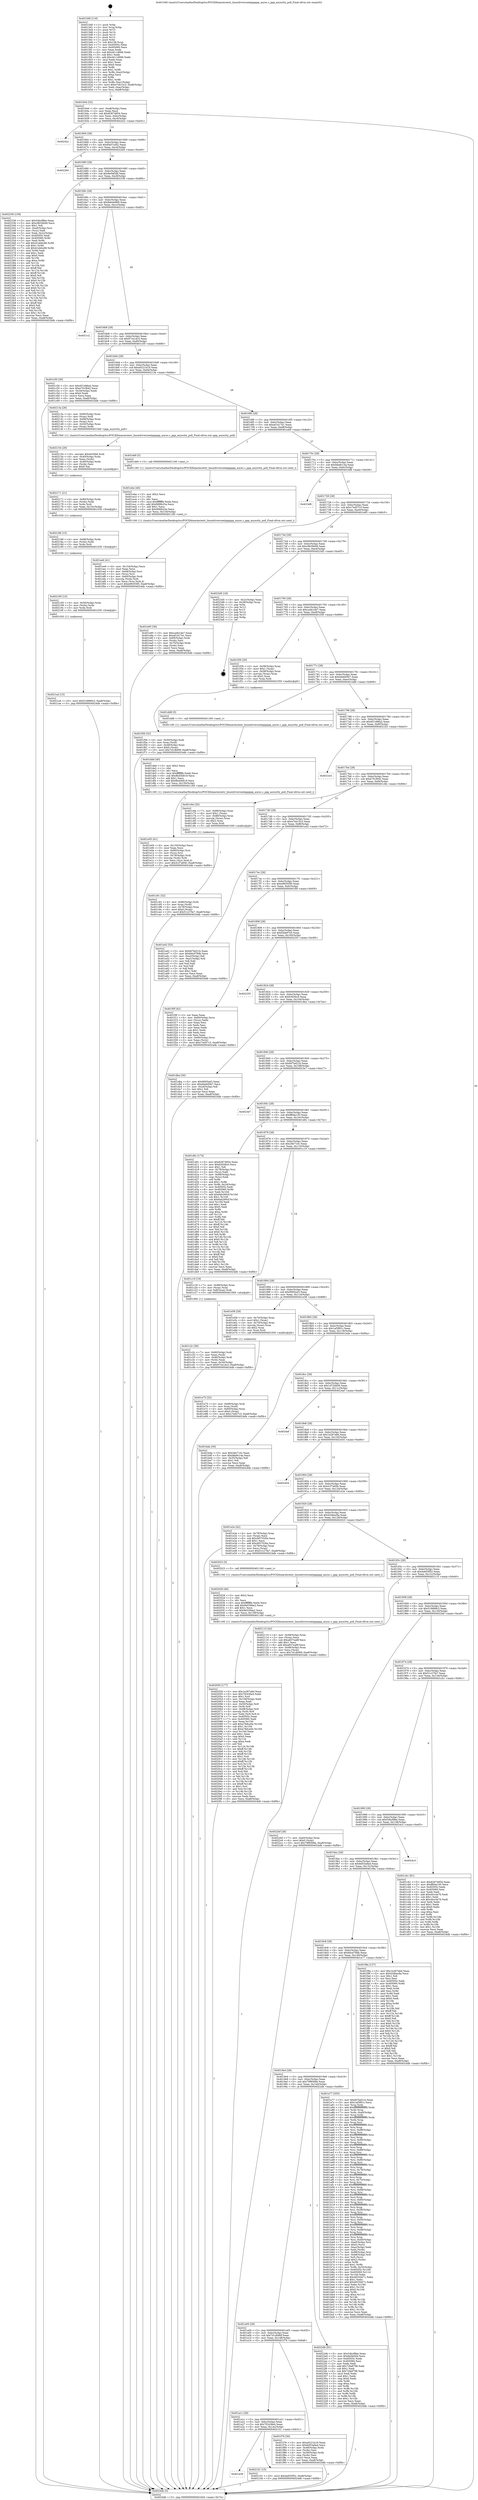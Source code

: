 digraph "0x4015d0" {
  label = "0x4015d0 (/mnt/c/Users/mathe/Desktop/tcc/POCII/binaries/extr_linuxdriversnetpppppp_async.c_ppp_asynctty_poll_Final-ollvm.out::main(0))"
  labelloc = "t"
  node[shape=record]

  Entry [label="",width=0.3,height=0.3,shape=circle,fillcolor=black,style=filled]
  "0x401644" [label="{
     0x401644 [32]\l
     | [instrs]\l
     &nbsp;&nbsp;0x401644 \<+6\>: mov -0xa8(%rbp),%eax\l
     &nbsp;&nbsp;0x40164a \<+2\>: mov %eax,%ecx\l
     &nbsp;&nbsp;0x40164c \<+6\>: sub $0x82874854,%ecx\l
     &nbsp;&nbsp;0x401652 \<+6\>: mov %eax,-0xbc(%rbp)\l
     &nbsp;&nbsp;0x401658 \<+6\>: mov %ecx,-0xc0(%rbp)\l
     &nbsp;&nbsp;0x40165e \<+6\>: je 000000000040242c \<main+0xe5c\>\l
  }"]
  "0x40242c" [label="{
     0x40242c\l
  }", style=dashed]
  "0x401664" [label="{
     0x401664 [28]\l
     | [instrs]\l
     &nbsp;&nbsp;0x401664 \<+5\>: jmp 0000000000401669 \<main+0x99\>\l
     &nbsp;&nbsp;0x401669 \<+6\>: mov -0xbc(%rbp),%eax\l
     &nbsp;&nbsp;0x40166f \<+5\>: sub $0x84d7cd42,%eax\l
     &nbsp;&nbsp;0x401674 \<+6\>: mov %eax,-0xc4(%rbp)\l
     &nbsp;&nbsp;0x40167a \<+6\>: je 00000000004022b0 \<main+0xce0\>\l
  }"]
  Exit [label="",width=0.3,height=0.3,shape=circle,fillcolor=black,style=filled,peripheries=2]
  "0x4022b0" [label="{
     0x4022b0\l
  }", style=dashed]
  "0x401680" [label="{
     0x401680 [28]\l
     | [instrs]\l
     &nbsp;&nbsp;0x401680 \<+5\>: jmp 0000000000401685 \<main+0xb5\>\l
     &nbsp;&nbsp;0x401685 \<+6\>: mov -0xbc(%rbp),%eax\l
     &nbsp;&nbsp;0x40168b \<+5\>: sub $0x8e0bf2fd,%eax\l
     &nbsp;&nbsp;0x401690 \<+6\>: mov %eax,-0xc8(%rbp)\l
     &nbsp;&nbsp;0x401696 \<+6\>: je 0000000000402336 \<main+0xd66\>\l
  }"]
  "0x4021a4" [label="{
     0x4021a4 [15]\l
     | [instrs]\l
     &nbsp;&nbsp;0x4021a4 \<+10\>: movl $0x518899c3,-0xa8(%rbp)\l
     &nbsp;&nbsp;0x4021ae \<+5\>: jmp 00000000004024db \<main+0xf0b\>\l
  }"]
  "0x402336" [label="{
     0x402336 [159]\l
     | [instrs]\l
     &nbsp;&nbsp;0x402336 \<+5\>: mov $0x54bcf8be,%eax\l
     &nbsp;&nbsp;0x40233b \<+5\>: mov $0xc9b39d49,%ecx\l
     &nbsp;&nbsp;0x402340 \<+2\>: mov $0x1,%dl\l
     &nbsp;&nbsp;0x402342 \<+7\>: mov -0xa0(%rbp),%rsi\l
     &nbsp;&nbsp;0x402349 \<+2\>: mov (%rsi),%edi\l
     &nbsp;&nbsp;0x40234b \<+3\>: mov %edi,-0x2c(%rbp)\l
     &nbsp;&nbsp;0x40234e \<+7\>: mov 0x40505c,%edi\l
     &nbsp;&nbsp;0x402355 \<+8\>: mov 0x405060,%r8d\l
     &nbsp;&nbsp;0x40235d \<+3\>: mov %edi,%r9d\l
     &nbsp;&nbsp;0x402360 \<+7\>: add $0x41ebbc68,%r9d\l
     &nbsp;&nbsp;0x402367 \<+4\>: sub $0x1,%r9d\l
     &nbsp;&nbsp;0x40236b \<+7\>: sub $0x41ebbc68,%r9d\l
     &nbsp;&nbsp;0x402372 \<+4\>: imul %r9d,%edi\l
     &nbsp;&nbsp;0x402376 \<+3\>: and $0x1,%edi\l
     &nbsp;&nbsp;0x402379 \<+3\>: cmp $0x0,%edi\l
     &nbsp;&nbsp;0x40237c \<+4\>: sete %r10b\l
     &nbsp;&nbsp;0x402380 \<+4\>: cmp $0xa,%r8d\l
     &nbsp;&nbsp;0x402384 \<+4\>: setl %r11b\l
     &nbsp;&nbsp;0x402388 \<+3\>: mov %r10b,%bl\l
     &nbsp;&nbsp;0x40238b \<+3\>: xor $0xff,%bl\l
     &nbsp;&nbsp;0x40238e \<+3\>: mov %r11b,%r14b\l
     &nbsp;&nbsp;0x402391 \<+4\>: xor $0xff,%r14b\l
     &nbsp;&nbsp;0x402395 \<+3\>: xor $0x0,%dl\l
     &nbsp;&nbsp;0x402398 \<+3\>: mov %bl,%r15b\l
     &nbsp;&nbsp;0x40239b \<+4\>: and $0x0,%r15b\l
     &nbsp;&nbsp;0x40239f \<+3\>: and %dl,%r10b\l
     &nbsp;&nbsp;0x4023a2 \<+3\>: mov %r14b,%r12b\l
     &nbsp;&nbsp;0x4023a5 \<+4\>: and $0x0,%r12b\l
     &nbsp;&nbsp;0x4023a9 \<+3\>: and %dl,%r11b\l
     &nbsp;&nbsp;0x4023ac \<+3\>: or %r10b,%r15b\l
     &nbsp;&nbsp;0x4023af \<+3\>: or %r11b,%r12b\l
     &nbsp;&nbsp;0x4023b2 \<+3\>: xor %r12b,%r15b\l
     &nbsp;&nbsp;0x4023b5 \<+3\>: or %r14b,%bl\l
     &nbsp;&nbsp;0x4023b8 \<+3\>: xor $0xff,%bl\l
     &nbsp;&nbsp;0x4023bb \<+3\>: or $0x0,%dl\l
     &nbsp;&nbsp;0x4023be \<+2\>: and %dl,%bl\l
     &nbsp;&nbsp;0x4023c0 \<+3\>: or %bl,%r15b\l
     &nbsp;&nbsp;0x4023c3 \<+4\>: test $0x1,%r15b\l
     &nbsp;&nbsp;0x4023c7 \<+3\>: cmovne %ecx,%eax\l
     &nbsp;&nbsp;0x4023ca \<+6\>: mov %eax,-0xa8(%rbp)\l
     &nbsp;&nbsp;0x4023d0 \<+5\>: jmp 00000000004024db \<main+0xf0b\>\l
  }"]
  "0x40169c" [label="{
     0x40169c [28]\l
     | [instrs]\l
     &nbsp;&nbsp;0x40169c \<+5\>: jmp 00000000004016a1 \<main+0xd1\>\l
     &nbsp;&nbsp;0x4016a1 \<+6\>: mov -0xbc(%rbp),%eax\l
     &nbsp;&nbsp;0x4016a7 \<+5\>: sub $0x8eb4e869,%eax\l
     &nbsp;&nbsp;0x4016ac \<+6\>: mov %eax,-0xcc(%rbp)\l
     &nbsp;&nbsp;0x4016b2 \<+6\>: je 00000000004021c2 \<main+0xbf2\>\l
  }"]
  "0x402195" [label="{
     0x402195 [15]\l
     | [instrs]\l
     &nbsp;&nbsp;0x402195 \<+4\>: mov -0x50(%rbp),%rdx\l
     &nbsp;&nbsp;0x402199 \<+3\>: mov (%rdx),%rdx\l
     &nbsp;&nbsp;0x40219c \<+3\>: mov %rdx,%rdi\l
     &nbsp;&nbsp;0x40219f \<+5\>: call 0000000000401030 \<free@plt\>\l
     | [calls]\l
     &nbsp;&nbsp;0x401030 \{1\} (unknown)\l
  }"]
  "0x4021c2" [label="{
     0x4021c2\l
  }", style=dashed]
  "0x4016b8" [label="{
     0x4016b8 [28]\l
     | [instrs]\l
     &nbsp;&nbsp;0x4016b8 \<+5\>: jmp 00000000004016bd \<main+0xed\>\l
     &nbsp;&nbsp;0x4016bd \<+6\>: mov -0xbc(%rbp),%eax\l
     &nbsp;&nbsp;0x4016c3 \<+5\>: sub $0x97ce1dc3,%eax\l
     &nbsp;&nbsp;0x4016c8 \<+6\>: mov %eax,-0xd0(%rbp)\l
     &nbsp;&nbsp;0x4016ce \<+6\>: je 0000000000401c50 \<main+0x680\>\l
  }"]
  "0x402186" [label="{
     0x402186 [15]\l
     | [instrs]\l
     &nbsp;&nbsp;0x402186 \<+4\>: mov -0x68(%rbp),%rdx\l
     &nbsp;&nbsp;0x40218a \<+3\>: mov (%rdx),%rdx\l
     &nbsp;&nbsp;0x40218d \<+3\>: mov %rdx,%rdi\l
     &nbsp;&nbsp;0x402190 \<+5\>: call 0000000000401030 \<free@plt\>\l
     | [calls]\l
     &nbsp;&nbsp;0x401030 \{1\} (unknown)\l
  }"]
  "0x401c50" [label="{
     0x401c50 [30]\l
     | [instrs]\l
     &nbsp;&nbsp;0x401c50 \<+5\>: mov $0xd51486a2,%eax\l
     &nbsp;&nbsp;0x401c55 \<+5\>: mov $0xe701f642,%ecx\l
     &nbsp;&nbsp;0x401c5a \<+3\>: mov -0x34(%rbp),%edx\l
     &nbsp;&nbsp;0x401c5d \<+3\>: cmp $0x0,%edx\l
     &nbsp;&nbsp;0x401c60 \<+3\>: cmove %ecx,%eax\l
     &nbsp;&nbsp;0x401c63 \<+6\>: mov %eax,-0xa8(%rbp)\l
     &nbsp;&nbsp;0x401c69 \<+5\>: jmp 00000000004024db \<main+0xf0b\>\l
  }"]
  "0x4016d4" [label="{
     0x4016d4 [28]\l
     | [instrs]\l
     &nbsp;&nbsp;0x4016d4 \<+5\>: jmp 00000000004016d9 \<main+0x109\>\l
     &nbsp;&nbsp;0x4016d9 \<+6\>: mov -0xbc(%rbp),%eax\l
     &nbsp;&nbsp;0x4016df \<+5\>: sub $0xa0221b19,%eax\l
     &nbsp;&nbsp;0x4016e4 \<+6\>: mov %eax,-0xd4(%rbp)\l
     &nbsp;&nbsp;0x4016ea \<+6\>: je 000000000040213a \<main+0xb6a\>\l
  }"]
  "0x402171" [label="{
     0x402171 [21]\l
     | [instrs]\l
     &nbsp;&nbsp;0x402171 \<+4\>: mov -0x80(%rbp),%rdx\l
     &nbsp;&nbsp;0x402175 \<+3\>: mov (%rdx),%rdx\l
     &nbsp;&nbsp;0x402178 \<+3\>: mov %rdx,%rdi\l
     &nbsp;&nbsp;0x40217b \<+6\>: mov %eax,-0x15c(%rbp)\l
     &nbsp;&nbsp;0x402181 \<+5\>: call 0000000000401030 \<free@plt\>\l
     | [calls]\l
     &nbsp;&nbsp;0x401030 \{1\} (unknown)\l
  }"]
  "0x40213a" [label="{
     0x40213a [26]\l
     | [instrs]\l
     &nbsp;&nbsp;0x40213a \<+4\>: mov -0x80(%rbp),%rax\l
     &nbsp;&nbsp;0x40213e \<+3\>: mov (%rax),%rdi\l
     &nbsp;&nbsp;0x402141 \<+4\>: mov -0x68(%rbp),%rax\l
     &nbsp;&nbsp;0x402145 \<+3\>: mov (%rax),%rsi\l
     &nbsp;&nbsp;0x402148 \<+4\>: mov -0x50(%rbp),%rax\l
     &nbsp;&nbsp;0x40214c \<+3\>: mov (%rax),%rdx\l
     &nbsp;&nbsp;0x40214f \<+5\>: call 00000000004015b0 \<ppp_asynctty_poll\>\l
     | [calls]\l
     &nbsp;&nbsp;0x4015b0 \{1\} (/mnt/c/Users/mathe/Desktop/tcc/POCII/binaries/extr_linuxdriversnetpppppp_async.c_ppp_asynctty_poll_Final-ollvm.out::ppp_asynctty_poll)\l
  }"]
  "0x4016f0" [label="{
     0x4016f0 [28]\l
     | [instrs]\l
     &nbsp;&nbsp;0x4016f0 \<+5\>: jmp 00000000004016f5 \<main+0x125\>\l
     &nbsp;&nbsp;0x4016f5 \<+6\>: mov -0xbc(%rbp),%eax\l
     &nbsp;&nbsp;0x4016fb \<+5\>: sub $0xaf1d17e1,%eax\l
     &nbsp;&nbsp;0x401700 \<+6\>: mov %eax,-0xd8(%rbp)\l
     &nbsp;&nbsp;0x401706 \<+6\>: je 0000000000401eb9 \<main+0x8e9\>\l
  }"]
  "0x402154" [label="{
     0x402154 [29]\l
     | [instrs]\l
     &nbsp;&nbsp;0x402154 \<+10\>: movabs $0x4030b6,%rdi\l
     &nbsp;&nbsp;0x40215e \<+4\>: mov -0x40(%rbp),%rdx\l
     &nbsp;&nbsp;0x402162 \<+2\>: mov %eax,(%rdx)\l
     &nbsp;&nbsp;0x402164 \<+4\>: mov -0x40(%rbp),%rdx\l
     &nbsp;&nbsp;0x402168 \<+2\>: mov (%rdx),%esi\l
     &nbsp;&nbsp;0x40216a \<+2\>: mov $0x0,%al\l
     &nbsp;&nbsp;0x40216c \<+5\>: call 0000000000401040 \<printf@plt\>\l
     | [calls]\l
     &nbsp;&nbsp;0x401040 \{1\} (unknown)\l
  }"]
  "0x401eb9" [label="{
     0x401eb9 [5]\l
     | [instrs]\l
     &nbsp;&nbsp;0x401eb9 \<+5\>: call 0000000000401160 \<next_i\>\l
     | [calls]\l
     &nbsp;&nbsp;0x401160 \{1\} (/mnt/c/Users/mathe/Desktop/tcc/POCII/binaries/extr_linuxdriversnetpppppp_async.c_ppp_asynctty_poll_Final-ollvm.out::next_i)\l
  }"]
  "0x40170c" [label="{
     0x40170c [28]\l
     | [instrs]\l
     &nbsp;&nbsp;0x40170c \<+5\>: jmp 0000000000401711 \<main+0x141\>\l
     &nbsp;&nbsp;0x401711 \<+6\>: mov -0xbc(%rbp),%eax\l
     &nbsp;&nbsp;0x401717 \<+5\>: sub $0xb8a9c14a,%eax\l
     &nbsp;&nbsp;0x40171c \<+6\>: mov %eax,-0xdc(%rbp)\l
     &nbsp;&nbsp;0x401722 \<+6\>: je 0000000000401bf8 \<main+0x628\>\l
  }"]
  "0x401a38" [label="{
     0x401a38\l
  }", style=dashed]
  "0x401bf8" [label="{
     0x401bf8\l
  }", style=dashed]
  "0x401728" [label="{
     0x401728 [28]\l
     | [instrs]\l
     &nbsp;&nbsp;0x401728 \<+5\>: jmp 000000000040172d \<main+0x15d\>\l
     &nbsp;&nbsp;0x40172d \<+6\>: mov -0xbc(%rbp),%eax\l
     &nbsp;&nbsp;0x401733 \<+5\>: sub $0xc7ed57c3,%eax\l
     &nbsp;&nbsp;0x401738 \<+6\>: mov %eax,-0xe0(%rbp)\l
     &nbsp;&nbsp;0x40173e \<+6\>: je 0000000000401e95 \<main+0x8c5\>\l
  }"]
  "0x402101" [label="{
     0x402101 [15]\l
     | [instrs]\l
     &nbsp;&nbsp;0x402101 \<+10\>: movl $0x4a655f52,-0xa8(%rbp)\l
     &nbsp;&nbsp;0x40210b \<+5\>: jmp 00000000004024db \<main+0xf0b\>\l
  }"]
  "0x401e95" [label="{
     0x401e95 [36]\l
     | [instrs]\l
     &nbsp;&nbsp;0x401e95 \<+5\>: mov $0xca4b1de7,%eax\l
     &nbsp;&nbsp;0x401e9a \<+5\>: mov $0xaf1d17e1,%ecx\l
     &nbsp;&nbsp;0x401e9f \<+4\>: mov -0x60(%rbp),%rdx\l
     &nbsp;&nbsp;0x401ea3 \<+2\>: mov (%rdx),%esi\l
     &nbsp;&nbsp;0x401ea5 \<+4\>: mov -0x70(%rbp),%rdx\l
     &nbsp;&nbsp;0x401ea9 \<+2\>: cmp (%rdx),%esi\l
     &nbsp;&nbsp;0x401eab \<+3\>: cmovl %ecx,%eax\l
     &nbsp;&nbsp;0x401eae \<+6\>: mov %eax,-0xa8(%rbp)\l
     &nbsp;&nbsp;0x401eb4 \<+5\>: jmp 00000000004024db \<main+0xf0b\>\l
  }"]
  "0x401744" [label="{
     0x401744 [28]\l
     | [instrs]\l
     &nbsp;&nbsp;0x401744 \<+5\>: jmp 0000000000401749 \<main+0x179\>\l
     &nbsp;&nbsp;0x401749 \<+6\>: mov -0xbc(%rbp),%eax\l
     &nbsp;&nbsp;0x40174f \<+5\>: sub $0xc9b39d49,%eax\l
     &nbsp;&nbsp;0x401754 \<+6\>: mov %eax,-0xe4(%rbp)\l
     &nbsp;&nbsp;0x40175a \<+6\>: je 00000000004023d5 \<main+0xe05\>\l
  }"]
  "0x402050" [label="{
     0x402050 [177]\l
     | [instrs]\l
     &nbsp;&nbsp;0x402050 \<+5\>: mov $0x1e287a6d,%ecx\l
     &nbsp;&nbsp;0x402055 \<+5\>: mov $0x7f2436e4,%edx\l
     &nbsp;&nbsp;0x40205a \<+3\>: mov $0x1,%sil\l
     &nbsp;&nbsp;0x40205d \<+6\>: mov -0x158(%rbp),%edi\l
     &nbsp;&nbsp;0x402063 \<+3\>: imul %eax,%edi\l
     &nbsp;&nbsp;0x402066 \<+4\>: mov -0x50(%rbp),%r8\l
     &nbsp;&nbsp;0x40206a \<+3\>: mov (%r8),%r8\l
     &nbsp;&nbsp;0x40206d \<+4\>: mov -0x48(%rbp),%r9\l
     &nbsp;&nbsp;0x402071 \<+3\>: movslq (%r9),%r9\l
     &nbsp;&nbsp;0x402074 \<+4\>: mov %edi,(%r8,%r9,4)\l
     &nbsp;&nbsp;0x402078 \<+7\>: mov 0x40505c,%eax\l
     &nbsp;&nbsp;0x40207f \<+7\>: mov 0x405060,%edi\l
     &nbsp;&nbsp;0x402086 \<+3\>: mov %eax,%r10d\l
     &nbsp;&nbsp;0x402089 \<+7\>: add $0xa78dca0e,%r10d\l
     &nbsp;&nbsp;0x402090 \<+4\>: sub $0x1,%r10d\l
     &nbsp;&nbsp;0x402094 \<+7\>: sub $0xa78dca0e,%r10d\l
     &nbsp;&nbsp;0x40209b \<+4\>: imul %r10d,%eax\l
     &nbsp;&nbsp;0x40209f \<+3\>: and $0x1,%eax\l
     &nbsp;&nbsp;0x4020a2 \<+3\>: cmp $0x0,%eax\l
     &nbsp;&nbsp;0x4020a5 \<+4\>: sete %r11b\l
     &nbsp;&nbsp;0x4020a9 \<+3\>: cmp $0xa,%edi\l
     &nbsp;&nbsp;0x4020ac \<+3\>: setl %bl\l
     &nbsp;&nbsp;0x4020af \<+3\>: mov %r11b,%r14b\l
     &nbsp;&nbsp;0x4020b2 \<+4\>: xor $0xff,%r14b\l
     &nbsp;&nbsp;0x4020b6 \<+3\>: mov %bl,%r15b\l
     &nbsp;&nbsp;0x4020b9 \<+4\>: xor $0xff,%r15b\l
     &nbsp;&nbsp;0x4020bd \<+4\>: xor $0x1,%sil\l
     &nbsp;&nbsp;0x4020c1 \<+3\>: mov %r14b,%r12b\l
     &nbsp;&nbsp;0x4020c4 \<+4\>: and $0xff,%r12b\l
     &nbsp;&nbsp;0x4020c8 \<+3\>: and %sil,%r11b\l
     &nbsp;&nbsp;0x4020cb \<+3\>: mov %r15b,%r13b\l
     &nbsp;&nbsp;0x4020ce \<+4\>: and $0xff,%r13b\l
     &nbsp;&nbsp;0x4020d2 \<+3\>: and %sil,%bl\l
     &nbsp;&nbsp;0x4020d5 \<+3\>: or %r11b,%r12b\l
     &nbsp;&nbsp;0x4020d8 \<+3\>: or %bl,%r13b\l
     &nbsp;&nbsp;0x4020db \<+3\>: xor %r13b,%r12b\l
     &nbsp;&nbsp;0x4020de \<+3\>: or %r15b,%r14b\l
     &nbsp;&nbsp;0x4020e1 \<+4\>: xor $0xff,%r14b\l
     &nbsp;&nbsp;0x4020e5 \<+4\>: or $0x1,%sil\l
     &nbsp;&nbsp;0x4020e9 \<+3\>: and %sil,%r14b\l
     &nbsp;&nbsp;0x4020ec \<+3\>: or %r14b,%r12b\l
     &nbsp;&nbsp;0x4020ef \<+4\>: test $0x1,%r12b\l
     &nbsp;&nbsp;0x4020f3 \<+3\>: cmovne %edx,%ecx\l
     &nbsp;&nbsp;0x4020f6 \<+6\>: mov %ecx,-0xa8(%rbp)\l
     &nbsp;&nbsp;0x4020fc \<+5\>: jmp 00000000004024db \<main+0xf0b\>\l
  }"]
  "0x4023d5" [label="{
     0x4023d5 [18]\l
     | [instrs]\l
     &nbsp;&nbsp;0x4023d5 \<+3\>: mov -0x2c(%rbp),%eax\l
     &nbsp;&nbsp;0x4023d8 \<+4\>: lea -0x28(%rbp),%rsp\l
     &nbsp;&nbsp;0x4023dc \<+1\>: pop %rbx\l
     &nbsp;&nbsp;0x4023dd \<+2\>: pop %r12\l
     &nbsp;&nbsp;0x4023df \<+2\>: pop %r13\l
     &nbsp;&nbsp;0x4023e1 \<+2\>: pop %r14\l
     &nbsp;&nbsp;0x4023e3 \<+2\>: pop %r15\l
     &nbsp;&nbsp;0x4023e5 \<+1\>: pop %rbp\l
     &nbsp;&nbsp;0x4023e6 \<+1\>: ret\l
  }"]
  "0x401760" [label="{
     0x401760 [28]\l
     | [instrs]\l
     &nbsp;&nbsp;0x401760 \<+5\>: jmp 0000000000401765 \<main+0x195\>\l
     &nbsp;&nbsp;0x401765 \<+6\>: mov -0xbc(%rbp),%eax\l
     &nbsp;&nbsp;0x40176b \<+5\>: sub $0xca4b1de7,%eax\l
     &nbsp;&nbsp;0x401770 \<+6\>: mov %eax,-0xe8(%rbp)\l
     &nbsp;&nbsp;0x401776 \<+6\>: je 0000000000401f39 \<main+0x969\>\l
  }"]
  "0x402028" [label="{
     0x402028 [40]\l
     | [instrs]\l
     &nbsp;&nbsp;0x402028 \<+5\>: mov $0x2,%ecx\l
     &nbsp;&nbsp;0x40202d \<+1\>: cltd\l
     &nbsp;&nbsp;0x40202e \<+2\>: idiv %ecx\l
     &nbsp;&nbsp;0x402030 \<+6\>: imul $0xfffffffe,%edx,%ecx\l
     &nbsp;&nbsp;0x402036 \<+6\>: add $0x9e539da2,%ecx\l
     &nbsp;&nbsp;0x40203c \<+3\>: add $0x1,%ecx\l
     &nbsp;&nbsp;0x40203f \<+6\>: sub $0x9e539da2,%ecx\l
     &nbsp;&nbsp;0x402045 \<+6\>: mov %ecx,-0x158(%rbp)\l
     &nbsp;&nbsp;0x40204b \<+5\>: call 0000000000401160 \<next_i\>\l
     | [calls]\l
     &nbsp;&nbsp;0x401160 \{1\} (/mnt/c/Users/mathe/Desktop/tcc/POCII/binaries/extr_linuxdriversnetpppppp_async.c_ppp_asynctty_poll_Final-ollvm.out::next_i)\l
  }"]
  "0x401f39" [label="{
     0x401f39 [29]\l
     | [instrs]\l
     &nbsp;&nbsp;0x401f39 \<+4\>: mov -0x58(%rbp),%rax\l
     &nbsp;&nbsp;0x401f3d \<+6\>: movl $0x1,(%rax)\l
     &nbsp;&nbsp;0x401f43 \<+4\>: mov -0x58(%rbp),%rax\l
     &nbsp;&nbsp;0x401f47 \<+3\>: movslq (%rax),%rax\l
     &nbsp;&nbsp;0x401f4a \<+4\>: shl $0x2,%rax\l
     &nbsp;&nbsp;0x401f4e \<+3\>: mov %rax,%rdi\l
     &nbsp;&nbsp;0x401f51 \<+5\>: call 0000000000401050 \<malloc@plt\>\l
     | [calls]\l
     &nbsp;&nbsp;0x401050 \{1\} (unknown)\l
  }"]
  "0x40177c" [label="{
     0x40177c [28]\l
     | [instrs]\l
     &nbsp;&nbsp;0x40177c \<+5\>: jmp 0000000000401781 \<main+0x1b1\>\l
     &nbsp;&nbsp;0x401781 \<+6\>: mov -0xbc(%rbp),%eax\l
     &nbsp;&nbsp;0x401787 \<+5\>: sub $0xd4e6d5b7,%eax\l
     &nbsp;&nbsp;0x40178c \<+6\>: mov %eax,-0xec(%rbp)\l
     &nbsp;&nbsp;0x401792 \<+6\>: je 0000000000401dd8 \<main+0x808\>\l
  }"]
  "0x401a1c" [label="{
     0x401a1c [28]\l
     | [instrs]\l
     &nbsp;&nbsp;0x401a1c \<+5\>: jmp 0000000000401a21 \<main+0x451\>\l
     &nbsp;&nbsp;0x401a21 \<+6\>: mov -0xbc(%rbp),%eax\l
     &nbsp;&nbsp;0x401a27 \<+5\>: sub $0x7f2436e4,%eax\l
     &nbsp;&nbsp;0x401a2c \<+6\>: mov %eax,-0x14c(%rbp)\l
     &nbsp;&nbsp;0x401a32 \<+6\>: je 0000000000402101 \<main+0xb31\>\l
  }"]
  "0x401dd8" [label="{
     0x401dd8 [5]\l
     | [instrs]\l
     &nbsp;&nbsp;0x401dd8 \<+5\>: call 0000000000401160 \<next_i\>\l
     | [calls]\l
     &nbsp;&nbsp;0x401160 \{1\} (/mnt/c/Users/mathe/Desktop/tcc/POCII/binaries/extr_linuxdriversnetpppppp_async.c_ppp_asynctty_poll_Final-ollvm.out::next_i)\l
  }"]
  "0x401798" [label="{
     0x401798 [28]\l
     | [instrs]\l
     &nbsp;&nbsp;0x401798 \<+5\>: jmp 000000000040179d \<main+0x1cd\>\l
     &nbsp;&nbsp;0x40179d \<+6\>: mov -0xbc(%rbp),%eax\l
     &nbsp;&nbsp;0x4017a3 \<+5\>: sub $0xd51486a2,%eax\l
     &nbsp;&nbsp;0x4017a8 \<+6\>: mov %eax,-0xf0(%rbp)\l
     &nbsp;&nbsp;0x4017ae \<+6\>: je 00000000004021b3 \<main+0xbe3\>\l
  }"]
  "0x401f76" [label="{
     0x401f76 [36]\l
     | [instrs]\l
     &nbsp;&nbsp;0x401f76 \<+5\>: mov $0xa0221b19,%eax\l
     &nbsp;&nbsp;0x401f7b \<+5\>: mov $0x6d53a9a4,%ecx\l
     &nbsp;&nbsp;0x401f80 \<+4\>: mov -0x48(%rbp),%rdx\l
     &nbsp;&nbsp;0x401f84 \<+2\>: mov (%rdx),%esi\l
     &nbsp;&nbsp;0x401f86 \<+4\>: mov -0x58(%rbp),%rdx\l
     &nbsp;&nbsp;0x401f8a \<+2\>: cmp (%rdx),%esi\l
     &nbsp;&nbsp;0x401f8c \<+3\>: cmovl %ecx,%eax\l
     &nbsp;&nbsp;0x401f8f \<+6\>: mov %eax,-0xa8(%rbp)\l
     &nbsp;&nbsp;0x401f95 \<+5\>: jmp 00000000004024db \<main+0xf0b\>\l
  }"]
  "0x4021b3" [label="{
     0x4021b3\l
  }", style=dashed]
  "0x4017b4" [label="{
     0x4017b4 [28]\l
     | [instrs]\l
     &nbsp;&nbsp;0x4017b4 \<+5\>: jmp 00000000004017b9 \<main+0x1e9\>\l
     &nbsp;&nbsp;0x4017b9 \<+6\>: mov -0xbc(%rbp),%eax\l
     &nbsp;&nbsp;0x4017bf \<+5\>: sub $0xe701f642,%eax\l
     &nbsp;&nbsp;0x4017c4 \<+6\>: mov %eax,-0xf4(%rbp)\l
     &nbsp;&nbsp;0x4017ca \<+6\>: je 0000000000401c6e \<main+0x69e\>\l
  }"]
  "0x401a00" [label="{
     0x401a00 [28]\l
     | [instrs]\l
     &nbsp;&nbsp;0x401a00 \<+5\>: jmp 0000000000401a05 \<main+0x435\>\l
     &nbsp;&nbsp;0x401a05 \<+6\>: mov -0xbc(%rbp),%eax\l
     &nbsp;&nbsp;0x401a0b \<+5\>: sub $0x7d1db90f,%eax\l
     &nbsp;&nbsp;0x401a10 \<+6\>: mov %eax,-0x148(%rbp)\l
     &nbsp;&nbsp;0x401a16 \<+6\>: je 0000000000401f76 \<main+0x9a6\>\l
  }"]
  "0x401c6e" [label="{
     0x401c6e [35]\l
     | [instrs]\l
     &nbsp;&nbsp;0x401c6e \<+7\>: mov -0x88(%rbp),%rax\l
     &nbsp;&nbsp;0x401c75 \<+6\>: movl $0x1,(%rax)\l
     &nbsp;&nbsp;0x401c7b \<+7\>: mov -0x88(%rbp),%rax\l
     &nbsp;&nbsp;0x401c82 \<+3\>: movslq (%rax),%rax\l
     &nbsp;&nbsp;0x401c85 \<+4\>: shl $0x2,%rax\l
     &nbsp;&nbsp;0x401c89 \<+3\>: mov %rax,%rdi\l
     &nbsp;&nbsp;0x401c8c \<+5\>: call 0000000000401050 \<malloc@plt\>\l
     | [calls]\l
     &nbsp;&nbsp;0x401050 \{1\} (unknown)\l
  }"]
  "0x4017d0" [label="{
     0x4017d0 [28]\l
     | [instrs]\l
     &nbsp;&nbsp;0x4017d0 \<+5\>: jmp 00000000004017d5 \<main+0x205\>\l
     &nbsp;&nbsp;0x4017d5 \<+6\>: mov -0xbc(%rbp),%eax\l
     &nbsp;&nbsp;0x4017db \<+5\>: sub $0xe7eb15c3,%eax\l
     &nbsp;&nbsp;0x4017e0 \<+6\>: mov %eax,-0xf8(%rbp)\l
     &nbsp;&nbsp;0x4017e6 \<+6\>: je 0000000000401a42 \<main+0x472\>\l
  }"]
  "0x4022db" [label="{
     0x4022db [91]\l
     | [instrs]\l
     &nbsp;&nbsp;0x4022db \<+5\>: mov $0x54bcf8be,%eax\l
     &nbsp;&nbsp;0x4022e0 \<+5\>: mov $0x8e0bf2fd,%ecx\l
     &nbsp;&nbsp;0x4022e5 \<+7\>: mov 0x40505c,%edx\l
     &nbsp;&nbsp;0x4022ec \<+7\>: mov 0x405060,%esi\l
     &nbsp;&nbsp;0x4022f3 \<+2\>: mov %edx,%edi\l
     &nbsp;&nbsp;0x4022f5 \<+6\>: add $0x72fa8798,%edi\l
     &nbsp;&nbsp;0x4022fb \<+3\>: sub $0x1,%edi\l
     &nbsp;&nbsp;0x4022fe \<+6\>: sub $0x72fa8798,%edi\l
     &nbsp;&nbsp;0x402304 \<+3\>: imul %edi,%edx\l
     &nbsp;&nbsp;0x402307 \<+3\>: and $0x1,%edx\l
     &nbsp;&nbsp;0x40230a \<+3\>: cmp $0x0,%edx\l
     &nbsp;&nbsp;0x40230d \<+4\>: sete %r8b\l
     &nbsp;&nbsp;0x402311 \<+3\>: cmp $0xa,%esi\l
     &nbsp;&nbsp;0x402314 \<+4\>: setl %r9b\l
     &nbsp;&nbsp;0x402318 \<+3\>: mov %r8b,%r10b\l
     &nbsp;&nbsp;0x40231b \<+3\>: and %r9b,%r10b\l
     &nbsp;&nbsp;0x40231e \<+3\>: xor %r9b,%r8b\l
     &nbsp;&nbsp;0x402321 \<+3\>: or %r8b,%r10b\l
     &nbsp;&nbsp;0x402324 \<+4\>: test $0x1,%r10b\l
     &nbsp;&nbsp;0x402328 \<+3\>: cmovne %ecx,%eax\l
     &nbsp;&nbsp;0x40232b \<+6\>: mov %eax,-0xa8(%rbp)\l
     &nbsp;&nbsp;0x402331 \<+5\>: jmp 00000000004024db \<main+0xf0b\>\l
  }"]
  "0x401a42" [label="{
     0x401a42 [53]\l
     | [instrs]\l
     &nbsp;&nbsp;0x401a42 \<+5\>: mov $0xfd7bd21b,%eax\l
     &nbsp;&nbsp;0x401a47 \<+5\>: mov $0x6dcd79db,%ecx\l
     &nbsp;&nbsp;0x401a4c \<+6\>: mov -0xa2(%rbp),%dl\l
     &nbsp;&nbsp;0x401a52 \<+7\>: mov -0xa1(%rbp),%sil\l
     &nbsp;&nbsp;0x401a59 \<+3\>: mov %dl,%dil\l
     &nbsp;&nbsp;0x401a5c \<+3\>: and %sil,%dil\l
     &nbsp;&nbsp;0x401a5f \<+3\>: xor %sil,%dl\l
     &nbsp;&nbsp;0x401a62 \<+3\>: or %dl,%dil\l
     &nbsp;&nbsp;0x401a65 \<+4\>: test $0x1,%dil\l
     &nbsp;&nbsp;0x401a69 \<+3\>: cmovne %ecx,%eax\l
     &nbsp;&nbsp;0x401a6c \<+6\>: mov %eax,-0xa8(%rbp)\l
     &nbsp;&nbsp;0x401a72 \<+5\>: jmp 00000000004024db \<main+0xf0b\>\l
  }"]
  "0x4017ec" [label="{
     0x4017ec [28]\l
     | [instrs]\l
     &nbsp;&nbsp;0x4017ec \<+5\>: jmp 00000000004017f1 \<main+0x221\>\l
     &nbsp;&nbsp;0x4017f1 \<+6\>: mov -0xbc(%rbp),%eax\l
     &nbsp;&nbsp;0x4017f7 \<+5\>: sub $0xe96555f0,%eax\l
     &nbsp;&nbsp;0x4017fc \<+6\>: mov %eax,-0xfc(%rbp)\l
     &nbsp;&nbsp;0x401802 \<+6\>: je 0000000000401f0f \<main+0x93f\>\l
  }"]
  "0x4024db" [label="{
     0x4024db [5]\l
     | [instrs]\l
     &nbsp;&nbsp;0x4024db \<+5\>: jmp 0000000000401644 \<main+0x74\>\l
  }"]
  "0x4015d0" [label="{
     0x4015d0 [116]\l
     | [instrs]\l
     &nbsp;&nbsp;0x4015d0 \<+1\>: push %rbp\l
     &nbsp;&nbsp;0x4015d1 \<+3\>: mov %rsp,%rbp\l
     &nbsp;&nbsp;0x4015d4 \<+2\>: push %r15\l
     &nbsp;&nbsp;0x4015d6 \<+2\>: push %r14\l
     &nbsp;&nbsp;0x4015d8 \<+2\>: push %r13\l
     &nbsp;&nbsp;0x4015da \<+2\>: push %r12\l
     &nbsp;&nbsp;0x4015dc \<+1\>: push %rbx\l
     &nbsp;&nbsp;0x4015dd \<+7\>: sub $0x158,%rsp\l
     &nbsp;&nbsp;0x4015e4 \<+7\>: mov 0x40505c,%eax\l
     &nbsp;&nbsp;0x4015eb \<+7\>: mov 0x405060,%ecx\l
     &nbsp;&nbsp;0x4015f2 \<+2\>: mov %eax,%edx\l
     &nbsp;&nbsp;0x4015f4 \<+6\>: sub $0x4411d666,%edx\l
     &nbsp;&nbsp;0x4015fa \<+3\>: sub $0x1,%edx\l
     &nbsp;&nbsp;0x4015fd \<+6\>: add $0x4411d666,%edx\l
     &nbsp;&nbsp;0x401603 \<+3\>: imul %edx,%eax\l
     &nbsp;&nbsp;0x401606 \<+3\>: and $0x1,%eax\l
     &nbsp;&nbsp;0x401609 \<+3\>: cmp $0x0,%eax\l
     &nbsp;&nbsp;0x40160c \<+4\>: sete %r8b\l
     &nbsp;&nbsp;0x401610 \<+4\>: and $0x1,%r8b\l
     &nbsp;&nbsp;0x401614 \<+7\>: mov %r8b,-0xa2(%rbp)\l
     &nbsp;&nbsp;0x40161b \<+3\>: cmp $0xa,%ecx\l
     &nbsp;&nbsp;0x40161e \<+4\>: setl %r8b\l
     &nbsp;&nbsp;0x401622 \<+4\>: and $0x1,%r8b\l
     &nbsp;&nbsp;0x401626 \<+7\>: mov %r8b,-0xa1(%rbp)\l
     &nbsp;&nbsp;0x40162d \<+10\>: movl $0xe7eb15c3,-0xa8(%rbp)\l
     &nbsp;&nbsp;0x401637 \<+6\>: mov %edi,-0xac(%rbp)\l
     &nbsp;&nbsp;0x40163d \<+7\>: mov %rsi,-0xb8(%rbp)\l
  }"]
  "0x401f56" [label="{
     0x401f56 [32]\l
     | [instrs]\l
     &nbsp;&nbsp;0x401f56 \<+4\>: mov -0x50(%rbp),%rdi\l
     &nbsp;&nbsp;0x401f5a \<+3\>: mov %rax,(%rdi)\l
     &nbsp;&nbsp;0x401f5d \<+4\>: mov -0x48(%rbp),%rax\l
     &nbsp;&nbsp;0x401f61 \<+6\>: movl $0x0,(%rax)\l
     &nbsp;&nbsp;0x401f67 \<+10\>: movl $0x7d1db90f,-0xa8(%rbp)\l
     &nbsp;&nbsp;0x401f71 \<+5\>: jmp 00000000004024db \<main+0xf0b\>\l
  }"]
  "0x401f0f" [label="{
     0x401f0f [42]\l
     | [instrs]\l
     &nbsp;&nbsp;0x401f0f \<+2\>: xor %eax,%eax\l
     &nbsp;&nbsp;0x401f11 \<+4\>: mov -0x60(%rbp),%rcx\l
     &nbsp;&nbsp;0x401f15 \<+2\>: mov (%rcx),%edx\l
     &nbsp;&nbsp;0x401f17 \<+2\>: mov %eax,%esi\l
     &nbsp;&nbsp;0x401f19 \<+2\>: sub %edx,%esi\l
     &nbsp;&nbsp;0x401f1b \<+2\>: mov %eax,%edx\l
     &nbsp;&nbsp;0x401f1d \<+3\>: sub $0x1,%edx\l
     &nbsp;&nbsp;0x401f20 \<+2\>: add %edx,%esi\l
     &nbsp;&nbsp;0x401f22 \<+2\>: sub %esi,%eax\l
     &nbsp;&nbsp;0x401f24 \<+4\>: mov -0x60(%rbp),%rcx\l
     &nbsp;&nbsp;0x401f28 \<+2\>: mov %eax,(%rcx)\l
     &nbsp;&nbsp;0x401f2a \<+10\>: movl $0xc7ed57c3,-0xa8(%rbp)\l
     &nbsp;&nbsp;0x401f34 \<+5\>: jmp 00000000004024db \<main+0xf0b\>\l
  }"]
  "0x401808" [label="{
     0x401808 [28]\l
     | [instrs]\l
     &nbsp;&nbsp;0x401808 \<+5\>: jmp 000000000040180d \<main+0x23d\>\l
     &nbsp;&nbsp;0x40180d \<+6\>: mov -0xbc(%rbp),%eax\l
     &nbsp;&nbsp;0x401813 \<+5\>: sub $0xf2bb97e5,%eax\l
     &nbsp;&nbsp;0x401818 \<+6\>: mov %eax,-0x100(%rbp)\l
     &nbsp;&nbsp;0x40181e \<+6\>: je 0000000000402255 \<main+0xc85\>\l
  }"]
  "0x401ee6" [label="{
     0x401ee6 [41]\l
     | [instrs]\l
     &nbsp;&nbsp;0x401ee6 \<+6\>: mov -0x154(%rbp),%ecx\l
     &nbsp;&nbsp;0x401eec \<+3\>: imul %eax,%ecx\l
     &nbsp;&nbsp;0x401eef \<+4\>: mov -0x68(%rbp),%rsi\l
     &nbsp;&nbsp;0x401ef3 \<+3\>: mov (%rsi),%rsi\l
     &nbsp;&nbsp;0x401ef6 \<+4\>: mov -0x60(%rbp),%rdi\l
     &nbsp;&nbsp;0x401efa \<+3\>: movslq (%rdi),%rdi\l
     &nbsp;&nbsp;0x401efd \<+3\>: mov %ecx,(%rsi,%rdi,4)\l
     &nbsp;&nbsp;0x401f00 \<+10\>: movl $0xe96555f0,-0xa8(%rbp)\l
     &nbsp;&nbsp;0x401f0a \<+5\>: jmp 00000000004024db \<main+0xf0b\>\l
  }"]
  "0x402255" [label="{
     0x402255\l
  }", style=dashed]
  "0x401824" [label="{
     0x401824 [28]\l
     | [instrs]\l
     &nbsp;&nbsp;0x401824 \<+5\>: jmp 0000000000401829 \<main+0x259\>\l
     &nbsp;&nbsp;0x401829 \<+6\>: mov -0xbc(%rbp),%eax\l
     &nbsp;&nbsp;0x40182f \<+5\>: sub $0xfc92f4c0,%eax\l
     &nbsp;&nbsp;0x401834 \<+6\>: mov %eax,-0x104(%rbp)\l
     &nbsp;&nbsp;0x40183a \<+6\>: je 0000000000401dba \<main+0x7ea\>\l
  }"]
  "0x401ebe" [label="{
     0x401ebe [40]\l
     | [instrs]\l
     &nbsp;&nbsp;0x401ebe \<+5\>: mov $0x2,%ecx\l
     &nbsp;&nbsp;0x401ec3 \<+1\>: cltd\l
     &nbsp;&nbsp;0x401ec4 \<+2\>: idiv %ecx\l
     &nbsp;&nbsp;0x401ec6 \<+6\>: imul $0xfffffffe,%edx,%ecx\l
     &nbsp;&nbsp;0x401ecc \<+6\>: add $0xf489b25a,%ecx\l
     &nbsp;&nbsp;0x401ed2 \<+3\>: add $0x1,%ecx\l
     &nbsp;&nbsp;0x401ed5 \<+6\>: sub $0xf489b25a,%ecx\l
     &nbsp;&nbsp;0x401edb \<+6\>: mov %ecx,-0x154(%rbp)\l
     &nbsp;&nbsp;0x401ee1 \<+5\>: call 0000000000401160 \<next_i\>\l
     | [calls]\l
     &nbsp;&nbsp;0x401160 \{1\} (/mnt/c/Users/mathe/Desktop/tcc/POCII/binaries/extr_linuxdriversnetpppppp_async.c_ppp_asynctty_poll_Final-ollvm.out::next_i)\l
  }"]
  "0x401dba" [label="{
     0x401dba [30]\l
     | [instrs]\l
     &nbsp;&nbsp;0x401dba \<+5\>: mov $0x9905a43,%eax\l
     &nbsp;&nbsp;0x401dbf \<+5\>: mov $0xd4e6d5b7,%ecx\l
     &nbsp;&nbsp;0x401dc4 \<+3\>: mov -0x2d(%rbp),%dl\l
     &nbsp;&nbsp;0x401dc7 \<+3\>: test $0x1,%dl\l
     &nbsp;&nbsp;0x401dca \<+3\>: cmovne %ecx,%eax\l
     &nbsp;&nbsp;0x401dcd \<+6\>: mov %eax,-0xa8(%rbp)\l
     &nbsp;&nbsp;0x401dd3 \<+5\>: jmp 00000000004024db \<main+0xf0b\>\l
  }"]
  "0x401840" [label="{
     0x401840 [28]\l
     | [instrs]\l
     &nbsp;&nbsp;0x401840 \<+5\>: jmp 0000000000401845 \<main+0x275\>\l
     &nbsp;&nbsp;0x401845 \<+6\>: mov -0xbc(%rbp),%eax\l
     &nbsp;&nbsp;0x40184b \<+5\>: sub $0xfd7bd21b,%eax\l
     &nbsp;&nbsp;0x401850 \<+6\>: mov %eax,-0x108(%rbp)\l
     &nbsp;&nbsp;0x401856 \<+6\>: je 00000000004023e7 \<main+0xe17\>\l
  }"]
  "0x401e75" [label="{
     0x401e75 [32]\l
     | [instrs]\l
     &nbsp;&nbsp;0x401e75 \<+4\>: mov -0x68(%rbp),%rdi\l
     &nbsp;&nbsp;0x401e79 \<+3\>: mov %rax,(%rdi)\l
     &nbsp;&nbsp;0x401e7c \<+4\>: mov -0x60(%rbp),%rax\l
     &nbsp;&nbsp;0x401e80 \<+6\>: movl $0x0,(%rax)\l
     &nbsp;&nbsp;0x401e86 \<+10\>: movl $0xc7ed57c3,-0xa8(%rbp)\l
     &nbsp;&nbsp;0x401e90 \<+5\>: jmp 00000000004024db \<main+0xf0b\>\l
  }"]
  "0x4023e7" [label="{
     0x4023e7\l
  }", style=dashed]
  "0x40185c" [label="{
     0x40185c [28]\l
     | [instrs]\l
     &nbsp;&nbsp;0x40185c \<+5\>: jmp 0000000000401861 \<main+0x291\>\l
     &nbsp;&nbsp;0x401861 \<+6\>: mov -0xbc(%rbp),%eax\l
     &nbsp;&nbsp;0x401867 \<+5\>: sub $0xff0da150,%eax\l
     &nbsp;&nbsp;0x40186c \<+6\>: mov %eax,-0x10c(%rbp)\l
     &nbsp;&nbsp;0x401872 \<+6\>: je 0000000000401d0c \<main+0x73c\>\l
  }"]
  "0x401e05" [label="{
     0x401e05 [41]\l
     | [instrs]\l
     &nbsp;&nbsp;0x401e05 \<+6\>: mov -0x150(%rbp),%ecx\l
     &nbsp;&nbsp;0x401e0b \<+3\>: imul %eax,%ecx\l
     &nbsp;&nbsp;0x401e0e \<+4\>: mov -0x80(%rbp),%rsi\l
     &nbsp;&nbsp;0x401e12 \<+3\>: mov (%rsi),%rsi\l
     &nbsp;&nbsp;0x401e15 \<+4\>: mov -0x78(%rbp),%rdi\l
     &nbsp;&nbsp;0x401e19 \<+3\>: movslq (%rdi),%rdi\l
     &nbsp;&nbsp;0x401e1c \<+3\>: mov %ecx,(%rsi,%rdi,4)\l
     &nbsp;&nbsp;0x401e1f \<+10\>: movl $0x41f7a65b,-0xa8(%rbp)\l
     &nbsp;&nbsp;0x401e29 \<+5\>: jmp 00000000004024db \<main+0xf0b\>\l
  }"]
  "0x401d0c" [label="{
     0x401d0c [174]\l
     | [instrs]\l
     &nbsp;&nbsp;0x401d0c \<+5\>: mov $0x82874854,%eax\l
     &nbsp;&nbsp;0x401d11 \<+5\>: mov $0xfc92f4c0,%ecx\l
     &nbsp;&nbsp;0x401d16 \<+2\>: mov $0x1,%dl\l
     &nbsp;&nbsp;0x401d18 \<+4\>: mov -0x78(%rbp),%rsi\l
     &nbsp;&nbsp;0x401d1c \<+2\>: mov (%rsi),%edi\l
     &nbsp;&nbsp;0x401d1e \<+7\>: mov -0x88(%rbp),%rsi\l
     &nbsp;&nbsp;0x401d25 \<+2\>: cmp (%rsi),%edi\l
     &nbsp;&nbsp;0x401d27 \<+4\>: setl %r8b\l
     &nbsp;&nbsp;0x401d2b \<+4\>: and $0x1,%r8b\l
     &nbsp;&nbsp;0x401d2f \<+4\>: mov %r8b,-0x2d(%rbp)\l
     &nbsp;&nbsp;0x401d33 \<+7\>: mov 0x40505c,%edi\l
     &nbsp;&nbsp;0x401d3a \<+8\>: mov 0x405060,%r9d\l
     &nbsp;&nbsp;0x401d42 \<+3\>: mov %edi,%r10d\l
     &nbsp;&nbsp;0x401d45 \<+7\>: add $0x6ab260cf,%r10d\l
     &nbsp;&nbsp;0x401d4c \<+4\>: sub $0x1,%r10d\l
     &nbsp;&nbsp;0x401d50 \<+7\>: sub $0x6ab260cf,%r10d\l
     &nbsp;&nbsp;0x401d57 \<+4\>: imul %r10d,%edi\l
     &nbsp;&nbsp;0x401d5b \<+3\>: and $0x1,%edi\l
     &nbsp;&nbsp;0x401d5e \<+3\>: cmp $0x0,%edi\l
     &nbsp;&nbsp;0x401d61 \<+4\>: sete %r8b\l
     &nbsp;&nbsp;0x401d65 \<+4\>: cmp $0xa,%r9d\l
     &nbsp;&nbsp;0x401d69 \<+4\>: setl %r11b\l
     &nbsp;&nbsp;0x401d6d \<+3\>: mov %r8b,%bl\l
     &nbsp;&nbsp;0x401d70 \<+3\>: xor $0xff,%bl\l
     &nbsp;&nbsp;0x401d73 \<+3\>: mov %r11b,%r14b\l
     &nbsp;&nbsp;0x401d76 \<+4\>: xor $0xff,%r14b\l
     &nbsp;&nbsp;0x401d7a \<+3\>: xor $0x0,%dl\l
     &nbsp;&nbsp;0x401d7d \<+3\>: mov %bl,%r15b\l
     &nbsp;&nbsp;0x401d80 \<+4\>: and $0x0,%r15b\l
     &nbsp;&nbsp;0x401d84 \<+3\>: and %dl,%r8b\l
     &nbsp;&nbsp;0x401d87 \<+3\>: mov %r14b,%r12b\l
     &nbsp;&nbsp;0x401d8a \<+4\>: and $0x0,%r12b\l
     &nbsp;&nbsp;0x401d8e \<+3\>: and %dl,%r11b\l
     &nbsp;&nbsp;0x401d91 \<+3\>: or %r8b,%r15b\l
     &nbsp;&nbsp;0x401d94 \<+3\>: or %r11b,%r12b\l
     &nbsp;&nbsp;0x401d97 \<+3\>: xor %r12b,%r15b\l
     &nbsp;&nbsp;0x401d9a \<+3\>: or %r14b,%bl\l
     &nbsp;&nbsp;0x401d9d \<+3\>: xor $0xff,%bl\l
     &nbsp;&nbsp;0x401da0 \<+3\>: or $0x0,%dl\l
     &nbsp;&nbsp;0x401da3 \<+2\>: and %dl,%bl\l
     &nbsp;&nbsp;0x401da5 \<+3\>: or %bl,%r15b\l
     &nbsp;&nbsp;0x401da8 \<+4\>: test $0x1,%r15b\l
     &nbsp;&nbsp;0x401dac \<+3\>: cmovne %ecx,%eax\l
     &nbsp;&nbsp;0x401daf \<+6\>: mov %eax,-0xa8(%rbp)\l
     &nbsp;&nbsp;0x401db5 \<+5\>: jmp 00000000004024db \<main+0xf0b\>\l
  }"]
  "0x401878" [label="{
     0x401878 [28]\l
     | [instrs]\l
     &nbsp;&nbsp;0x401878 \<+5\>: jmp 000000000040187d \<main+0x2ad\>\l
     &nbsp;&nbsp;0x40187d \<+6\>: mov -0xbc(%rbp),%eax\l
     &nbsp;&nbsp;0x401883 \<+5\>: sub $0x28e710c,%eax\l
     &nbsp;&nbsp;0x401888 \<+6\>: mov %eax,-0x110(%rbp)\l
     &nbsp;&nbsp;0x40188e \<+6\>: je 0000000000401c19 \<main+0x649\>\l
  }"]
  "0x401ddd" [label="{
     0x401ddd [40]\l
     | [instrs]\l
     &nbsp;&nbsp;0x401ddd \<+5\>: mov $0x2,%ecx\l
     &nbsp;&nbsp;0x401de2 \<+1\>: cltd\l
     &nbsp;&nbsp;0x401de3 \<+2\>: idiv %ecx\l
     &nbsp;&nbsp;0x401de5 \<+6\>: imul $0xfffffffe,%edx,%ecx\l
     &nbsp;&nbsp;0x401deb \<+6\>: sub $0x8b45b819,%ecx\l
     &nbsp;&nbsp;0x401df1 \<+3\>: add $0x1,%ecx\l
     &nbsp;&nbsp;0x401df4 \<+6\>: add $0x8b45b819,%ecx\l
     &nbsp;&nbsp;0x401dfa \<+6\>: mov %ecx,-0x150(%rbp)\l
     &nbsp;&nbsp;0x401e00 \<+5\>: call 0000000000401160 \<next_i\>\l
     | [calls]\l
     &nbsp;&nbsp;0x401160 \{1\} (/mnt/c/Users/mathe/Desktop/tcc/POCII/binaries/extr_linuxdriversnetpppppp_async.c_ppp_asynctty_poll_Final-ollvm.out::next_i)\l
  }"]
  "0x401c19" [label="{
     0x401c19 [19]\l
     | [instrs]\l
     &nbsp;&nbsp;0x401c19 \<+7\>: mov -0x98(%rbp),%rax\l
     &nbsp;&nbsp;0x401c20 \<+3\>: mov (%rax),%rax\l
     &nbsp;&nbsp;0x401c23 \<+4\>: mov 0x8(%rax),%rdi\l
     &nbsp;&nbsp;0x401c27 \<+5\>: call 0000000000401060 \<atoi@plt\>\l
     | [calls]\l
     &nbsp;&nbsp;0x401060 \{1\} (unknown)\l
  }"]
  "0x401894" [label="{
     0x401894 [28]\l
     | [instrs]\l
     &nbsp;&nbsp;0x401894 \<+5\>: jmp 0000000000401899 \<main+0x2c9\>\l
     &nbsp;&nbsp;0x401899 \<+6\>: mov -0xbc(%rbp),%eax\l
     &nbsp;&nbsp;0x40189f \<+5\>: sub $0x9905a43,%eax\l
     &nbsp;&nbsp;0x4018a4 \<+6\>: mov %eax,-0x114(%rbp)\l
     &nbsp;&nbsp;0x4018aa \<+6\>: je 0000000000401e58 \<main+0x888\>\l
  }"]
  "0x401c91" [label="{
     0x401c91 [32]\l
     | [instrs]\l
     &nbsp;&nbsp;0x401c91 \<+4\>: mov -0x80(%rbp),%rdi\l
     &nbsp;&nbsp;0x401c95 \<+3\>: mov %rax,(%rdi)\l
     &nbsp;&nbsp;0x401c98 \<+4\>: mov -0x78(%rbp),%rax\l
     &nbsp;&nbsp;0x401c9c \<+6\>: movl $0x0,(%rax)\l
     &nbsp;&nbsp;0x401ca2 \<+10\>: movl $0x51c27fa7,-0xa8(%rbp)\l
     &nbsp;&nbsp;0x401cac \<+5\>: jmp 00000000004024db \<main+0xf0b\>\l
  }"]
  "0x401e58" [label="{
     0x401e58 [29]\l
     | [instrs]\l
     &nbsp;&nbsp;0x401e58 \<+4\>: mov -0x70(%rbp),%rax\l
     &nbsp;&nbsp;0x401e5c \<+6\>: movl $0x1,(%rax)\l
     &nbsp;&nbsp;0x401e62 \<+4\>: mov -0x70(%rbp),%rax\l
     &nbsp;&nbsp;0x401e66 \<+3\>: movslq (%rax),%rax\l
     &nbsp;&nbsp;0x401e69 \<+4\>: shl $0x2,%rax\l
     &nbsp;&nbsp;0x401e6d \<+3\>: mov %rax,%rdi\l
     &nbsp;&nbsp;0x401e70 \<+5\>: call 0000000000401050 \<malloc@plt\>\l
     | [calls]\l
     &nbsp;&nbsp;0x401050 \{1\} (unknown)\l
  }"]
  "0x4018b0" [label="{
     0x4018b0 [28]\l
     | [instrs]\l
     &nbsp;&nbsp;0x4018b0 \<+5\>: jmp 00000000004018b5 \<main+0x2e5\>\l
     &nbsp;&nbsp;0x4018b5 \<+6\>: mov -0xbc(%rbp),%eax\l
     &nbsp;&nbsp;0x4018bb \<+5\>: sub $0x1af3f91c,%eax\l
     &nbsp;&nbsp;0x4018c0 \<+6\>: mov %eax,-0x118(%rbp)\l
     &nbsp;&nbsp;0x4018c6 \<+6\>: je 0000000000401bda \<main+0x60a\>\l
  }"]
  "0x401c2c" [label="{
     0x401c2c [36]\l
     | [instrs]\l
     &nbsp;&nbsp;0x401c2c \<+7\>: mov -0x90(%rbp),%rdi\l
     &nbsp;&nbsp;0x401c33 \<+2\>: mov %eax,(%rdi)\l
     &nbsp;&nbsp;0x401c35 \<+7\>: mov -0x90(%rbp),%rdi\l
     &nbsp;&nbsp;0x401c3c \<+2\>: mov (%rdi),%eax\l
     &nbsp;&nbsp;0x401c3e \<+3\>: mov %eax,-0x34(%rbp)\l
     &nbsp;&nbsp;0x401c41 \<+10\>: movl $0x97ce1dc3,-0xa8(%rbp)\l
     &nbsp;&nbsp;0x401c4b \<+5\>: jmp 00000000004024db \<main+0xf0b\>\l
  }"]
  "0x401bda" [label="{
     0x401bda [30]\l
     | [instrs]\l
     &nbsp;&nbsp;0x401bda \<+5\>: mov $0x28e710c,%eax\l
     &nbsp;&nbsp;0x401bdf \<+5\>: mov $0xb8a9c14a,%ecx\l
     &nbsp;&nbsp;0x401be4 \<+3\>: mov -0x35(%rbp),%dl\l
     &nbsp;&nbsp;0x401be7 \<+3\>: test $0x1,%dl\l
     &nbsp;&nbsp;0x401bea \<+3\>: cmovne %ecx,%eax\l
     &nbsp;&nbsp;0x401bed \<+6\>: mov %eax,-0xa8(%rbp)\l
     &nbsp;&nbsp;0x401bf3 \<+5\>: jmp 00000000004024db \<main+0xf0b\>\l
  }"]
  "0x4018cc" [label="{
     0x4018cc [28]\l
     | [instrs]\l
     &nbsp;&nbsp;0x4018cc \<+5\>: jmp 00000000004018d1 \<main+0x301\>\l
     &nbsp;&nbsp;0x4018d1 \<+6\>: mov -0xbc(%rbp),%eax\l
     &nbsp;&nbsp;0x4018d7 \<+5\>: sub $0x1d72bb56,%eax\l
     &nbsp;&nbsp;0x4018dc \<+6\>: mov %eax,-0x11c(%rbp)\l
     &nbsp;&nbsp;0x4018e2 \<+6\>: je 00000000004024af \<main+0xedf\>\l
  }"]
  "0x4019e4" [label="{
     0x4019e4 [28]\l
     | [instrs]\l
     &nbsp;&nbsp;0x4019e4 \<+5\>: jmp 00000000004019e9 \<main+0x419\>\l
     &nbsp;&nbsp;0x4019e9 \<+6\>: mov -0xbc(%rbp),%eax\l
     &nbsp;&nbsp;0x4019ef \<+5\>: sub $0x79f8568e,%eax\l
     &nbsp;&nbsp;0x4019f4 \<+6\>: mov %eax,-0x144(%rbp)\l
     &nbsp;&nbsp;0x4019fa \<+6\>: je 00000000004022db \<main+0xd0b\>\l
  }"]
  "0x4024af" [label="{
     0x4024af\l
  }", style=dashed]
  "0x4018e8" [label="{
     0x4018e8 [28]\l
     | [instrs]\l
     &nbsp;&nbsp;0x4018e8 \<+5\>: jmp 00000000004018ed \<main+0x31d\>\l
     &nbsp;&nbsp;0x4018ed \<+6\>: mov -0xbc(%rbp),%eax\l
     &nbsp;&nbsp;0x4018f3 \<+5\>: sub $0x1e287a6d,%eax\l
     &nbsp;&nbsp;0x4018f8 \<+6\>: mov %eax,-0x120(%rbp)\l
     &nbsp;&nbsp;0x4018fe \<+6\>: je 0000000000402454 \<main+0xe84\>\l
  }"]
  "0x401a77" [label="{
     0x401a77 [355]\l
     | [instrs]\l
     &nbsp;&nbsp;0x401a77 \<+5\>: mov $0xfd7bd21b,%eax\l
     &nbsp;&nbsp;0x401a7c \<+5\>: mov $0x1af3f91c,%ecx\l
     &nbsp;&nbsp;0x401a81 \<+3\>: mov %rsp,%rdx\l
     &nbsp;&nbsp;0x401a84 \<+4\>: add $0xfffffffffffffff0,%rdx\l
     &nbsp;&nbsp;0x401a88 \<+3\>: mov %rdx,%rsp\l
     &nbsp;&nbsp;0x401a8b \<+7\>: mov %rdx,-0xa0(%rbp)\l
     &nbsp;&nbsp;0x401a92 \<+3\>: mov %rsp,%rdx\l
     &nbsp;&nbsp;0x401a95 \<+4\>: add $0xfffffffffffffff0,%rdx\l
     &nbsp;&nbsp;0x401a99 \<+3\>: mov %rdx,%rsp\l
     &nbsp;&nbsp;0x401a9c \<+3\>: mov %rsp,%rsi\l
     &nbsp;&nbsp;0x401a9f \<+4\>: add $0xfffffffffffffff0,%rsi\l
     &nbsp;&nbsp;0x401aa3 \<+3\>: mov %rsi,%rsp\l
     &nbsp;&nbsp;0x401aa6 \<+7\>: mov %rsi,-0x98(%rbp)\l
     &nbsp;&nbsp;0x401aad \<+3\>: mov %rsp,%rsi\l
     &nbsp;&nbsp;0x401ab0 \<+4\>: add $0xfffffffffffffff0,%rsi\l
     &nbsp;&nbsp;0x401ab4 \<+3\>: mov %rsi,%rsp\l
     &nbsp;&nbsp;0x401ab7 \<+7\>: mov %rsi,-0x90(%rbp)\l
     &nbsp;&nbsp;0x401abe \<+3\>: mov %rsp,%rsi\l
     &nbsp;&nbsp;0x401ac1 \<+4\>: add $0xfffffffffffffff0,%rsi\l
     &nbsp;&nbsp;0x401ac5 \<+3\>: mov %rsi,%rsp\l
     &nbsp;&nbsp;0x401ac8 \<+7\>: mov %rsi,-0x88(%rbp)\l
     &nbsp;&nbsp;0x401acf \<+3\>: mov %rsp,%rsi\l
     &nbsp;&nbsp;0x401ad2 \<+4\>: add $0xfffffffffffffff0,%rsi\l
     &nbsp;&nbsp;0x401ad6 \<+3\>: mov %rsi,%rsp\l
     &nbsp;&nbsp;0x401ad9 \<+4\>: mov %rsi,-0x80(%rbp)\l
     &nbsp;&nbsp;0x401add \<+3\>: mov %rsp,%rsi\l
     &nbsp;&nbsp;0x401ae0 \<+4\>: add $0xfffffffffffffff0,%rsi\l
     &nbsp;&nbsp;0x401ae4 \<+3\>: mov %rsi,%rsp\l
     &nbsp;&nbsp;0x401ae7 \<+4\>: mov %rsi,-0x78(%rbp)\l
     &nbsp;&nbsp;0x401aeb \<+3\>: mov %rsp,%rsi\l
     &nbsp;&nbsp;0x401aee \<+4\>: add $0xfffffffffffffff0,%rsi\l
     &nbsp;&nbsp;0x401af2 \<+3\>: mov %rsi,%rsp\l
     &nbsp;&nbsp;0x401af5 \<+4\>: mov %rsi,-0x70(%rbp)\l
     &nbsp;&nbsp;0x401af9 \<+3\>: mov %rsp,%rsi\l
     &nbsp;&nbsp;0x401afc \<+4\>: add $0xfffffffffffffff0,%rsi\l
     &nbsp;&nbsp;0x401b00 \<+3\>: mov %rsi,%rsp\l
     &nbsp;&nbsp;0x401b03 \<+4\>: mov %rsi,-0x68(%rbp)\l
     &nbsp;&nbsp;0x401b07 \<+3\>: mov %rsp,%rsi\l
     &nbsp;&nbsp;0x401b0a \<+4\>: add $0xfffffffffffffff0,%rsi\l
     &nbsp;&nbsp;0x401b0e \<+3\>: mov %rsi,%rsp\l
     &nbsp;&nbsp;0x401b11 \<+4\>: mov %rsi,-0x60(%rbp)\l
     &nbsp;&nbsp;0x401b15 \<+3\>: mov %rsp,%rsi\l
     &nbsp;&nbsp;0x401b18 \<+4\>: add $0xfffffffffffffff0,%rsi\l
     &nbsp;&nbsp;0x401b1c \<+3\>: mov %rsi,%rsp\l
     &nbsp;&nbsp;0x401b1f \<+4\>: mov %rsi,-0x58(%rbp)\l
     &nbsp;&nbsp;0x401b23 \<+3\>: mov %rsp,%rsi\l
     &nbsp;&nbsp;0x401b26 \<+4\>: add $0xfffffffffffffff0,%rsi\l
     &nbsp;&nbsp;0x401b2a \<+3\>: mov %rsi,%rsp\l
     &nbsp;&nbsp;0x401b2d \<+4\>: mov %rsi,-0x50(%rbp)\l
     &nbsp;&nbsp;0x401b31 \<+3\>: mov %rsp,%rsi\l
     &nbsp;&nbsp;0x401b34 \<+4\>: add $0xfffffffffffffff0,%rsi\l
     &nbsp;&nbsp;0x401b38 \<+3\>: mov %rsi,%rsp\l
     &nbsp;&nbsp;0x401b3b \<+4\>: mov %rsi,-0x48(%rbp)\l
     &nbsp;&nbsp;0x401b3f \<+3\>: mov %rsp,%rsi\l
     &nbsp;&nbsp;0x401b42 \<+4\>: add $0xfffffffffffffff0,%rsi\l
     &nbsp;&nbsp;0x401b46 \<+3\>: mov %rsi,%rsp\l
     &nbsp;&nbsp;0x401b49 \<+4\>: mov %rsi,-0x40(%rbp)\l
     &nbsp;&nbsp;0x401b4d \<+7\>: mov -0xa0(%rbp),%rsi\l
     &nbsp;&nbsp;0x401b54 \<+6\>: movl $0x0,(%rsi)\l
     &nbsp;&nbsp;0x401b5a \<+6\>: mov -0xac(%rbp),%edi\l
     &nbsp;&nbsp;0x401b60 \<+2\>: mov %edi,(%rdx)\l
     &nbsp;&nbsp;0x401b62 \<+7\>: mov -0x98(%rbp),%rsi\l
     &nbsp;&nbsp;0x401b69 \<+7\>: mov -0xb8(%rbp),%r8\l
     &nbsp;&nbsp;0x401b70 \<+3\>: mov %r8,(%rsi)\l
     &nbsp;&nbsp;0x401b73 \<+3\>: cmpl $0x2,(%rdx)\l
     &nbsp;&nbsp;0x401b76 \<+4\>: setne %r9b\l
     &nbsp;&nbsp;0x401b7a \<+4\>: and $0x1,%r9b\l
     &nbsp;&nbsp;0x401b7e \<+4\>: mov %r9b,-0x35(%rbp)\l
     &nbsp;&nbsp;0x401b82 \<+8\>: mov 0x40505c,%r10d\l
     &nbsp;&nbsp;0x401b8a \<+8\>: mov 0x405060,%r11d\l
     &nbsp;&nbsp;0x401b92 \<+3\>: mov %r10d,%ebx\l
     &nbsp;&nbsp;0x401b95 \<+6\>: sub $0x4833d471,%ebx\l
     &nbsp;&nbsp;0x401b9b \<+3\>: sub $0x1,%ebx\l
     &nbsp;&nbsp;0x401b9e \<+6\>: add $0x4833d471,%ebx\l
     &nbsp;&nbsp;0x401ba4 \<+4\>: imul %ebx,%r10d\l
     &nbsp;&nbsp;0x401ba8 \<+4\>: and $0x1,%r10d\l
     &nbsp;&nbsp;0x401bac \<+4\>: cmp $0x0,%r10d\l
     &nbsp;&nbsp;0x401bb0 \<+4\>: sete %r9b\l
     &nbsp;&nbsp;0x401bb4 \<+4\>: cmp $0xa,%r11d\l
     &nbsp;&nbsp;0x401bb8 \<+4\>: setl %r14b\l
     &nbsp;&nbsp;0x401bbc \<+3\>: mov %r9b,%r15b\l
     &nbsp;&nbsp;0x401bbf \<+3\>: and %r14b,%r15b\l
     &nbsp;&nbsp;0x401bc2 \<+3\>: xor %r14b,%r9b\l
     &nbsp;&nbsp;0x401bc5 \<+3\>: or %r9b,%r15b\l
     &nbsp;&nbsp;0x401bc8 \<+4\>: test $0x1,%r15b\l
     &nbsp;&nbsp;0x401bcc \<+3\>: cmovne %ecx,%eax\l
     &nbsp;&nbsp;0x401bcf \<+6\>: mov %eax,-0xa8(%rbp)\l
     &nbsp;&nbsp;0x401bd5 \<+5\>: jmp 00000000004024db \<main+0xf0b\>\l
  }"]
  "0x402454" [label="{
     0x402454\l
  }", style=dashed]
  "0x401904" [label="{
     0x401904 [28]\l
     | [instrs]\l
     &nbsp;&nbsp;0x401904 \<+5\>: jmp 0000000000401909 \<main+0x339\>\l
     &nbsp;&nbsp;0x401909 \<+6\>: mov -0xbc(%rbp),%eax\l
     &nbsp;&nbsp;0x40190f \<+5\>: sub $0x41f7a65b,%eax\l
     &nbsp;&nbsp;0x401914 \<+6\>: mov %eax,-0x124(%rbp)\l
     &nbsp;&nbsp;0x40191a \<+6\>: je 0000000000401e2e \<main+0x85e\>\l
  }"]
  "0x4019c8" [label="{
     0x4019c8 [28]\l
     | [instrs]\l
     &nbsp;&nbsp;0x4019c8 \<+5\>: jmp 00000000004019cd \<main+0x3fd\>\l
     &nbsp;&nbsp;0x4019cd \<+6\>: mov -0xbc(%rbp),%eax\l
     &nbsp;&nbsp;0x4019d3 \<+5\>: sub $0x6dcd79db,%eax\l
     &nbsp;&nbsp;0x4019d8 \<+6\>: mov %eax,-0x140(%rbp)\l
     &nbsp;&nbsp;0x4019de \<+6\>: je 0000000000401a77 \<main+0x4a7\>\l
  }"]
  "0x401e2e" [label="{
     0x401e2e [42]\l
     | [instrs]\l
     &nbsp;&nbsp;0x401e2e \<+4\>: mov -0x78(%rbp),%rax\l
     &nbsp;&nbsp;0x401e32 \<+2\>: mov (%rax),%ecx\l
     &nbsp;&nbsp;0x401e34 \<+6\>: sub $0x4957026a,%ecx\l
     &nbsp;&nbsp;0x401e3a \<+3\>: add $0x1,%ecx\l
     &nbsp;&nbsp;0x401e3d \<+6\>: add $0x4957026a,%ecx\l
     &nbsp;&nbsp;0x401e43 \<+4\>: mov -0x78(%rbp),%rax\l
     &nbsp;&nbsp;0x401e47 \<+2\>: mov %ecx,(%rax)\l
     &nbsp;&nbsp;0x401e49 \<+10\>: movl $0x51c27fa7,-0xa8(%rbp)\l
     &nbsp;&nbsp;0x401e53 \<+5\>: jmp 00000000004024db \<main+0xf0b\>\l
  }"]
  "0x401920" [label="{
     0x401920 [28]\l
     | [instrs]\l
     &nbsp;&nbsp;0x401920 \<+5\>: jmp 0000000000401925 \<main+0x355\>\l
     &nbsp;&nbsp;0x401925 \<+6\>: mov -0xbc(%rbp),%eax\l
     &nbsp;&nbsp;0x40192b \<+5\>: sub $0x434bac8a,%eax\l
     &nbsp;&nbsp;0x401930 \<+6\>: mov %eax,-0x128(%rbp)\l
     &nbsp;&nbsp;0x401936 \<+6\>: je 0000000000402023 \<main+0xa53\>\l
  }"]
  "0x401f9a" [label="{
     0x401f9a [137]\l
     | [instrs]\l
     &nbsp;&nbsp;0x401f9a \<+5\>: mov $0x1e287a6d,%eax\l
     &nbsp;&nbsp;0x401f9f \<+5\>: mov $0x434bac8a,%ecx\l
     &nbsp;&nbsp;0x401fa4 \<+2\>: mov $0x1,%dl\l
     &nbsp;&nbsp;0x401fa6 \<+2\>: xor %esi,%esi\l
     &nbsp;&nbsp;0x401fa8 \<+7\>: mov 0x40505c,%edi\l
     &nbsp;&nbsp;0x401faf \<+8\>: mov 0x405060,%r8d\l
     &nbsp;&nbsp;0x401fb7 \<+3\>: sub $0x1,%esi\l
     &nbsp;&nbsp;0x401fba \<+3\>: mov %edi,%r9d\l
     &nbsp;&nbsp;0x401fbd \<+3\>: add %esi,%r9d\l
     &nbsp;&nbsp;0x401fc0 \<+4\>: imul %r9d,%edi\l
     &nbsp;&nbsp;0x401fc4 \<+3\>: and $0x1,%edi\l
     &nbsp;&nbsp;0x401fc7 \<+3\>: cmp $0x0,%edi\l
     &nbsp;&nbsp;0x401fca \<+4\>: sete %r10b\l
     &nbsp;&nbsp;0x401fce \<+4\>: cmp $0xa,%r8d\l
     &nbsp;&nbsp;0x401fd2 \<+4\>: setl %r11b\l
     &nbsp;&nbsp;0x401fd6 \<+3\>: mov %r10b,%bl\l
     &nbsp;&nbsp;0x401fd9 \<+3\>: xor $0xff,%bl\l
     &nbsp;&nbsp;0x401fdc \<+3\>: mov %r11b,%r14b\l
     &nbsp;&nbsp;0x401fdf \<+4\>: xor $0xff,%r14b\l
     &nbsp;&nbsp;0x401fe3 \<+3\>: xor $0x0,%dl\l
     &nbsp;&nbsp;0x401fe6 \<+3\>: mov %bl,%r15b\l
     &nbsp;&nbsp;0x401fe9 \<+4\>: and $0x0,%r15b\l
     &nbsp;&nbsp;0x401fed \<+3\>: and %dl,%r10b\l
     &nbsp;&nbsp;0x401ff0 \<+3\>: mov %r14b,%r12b\l
     &nbsp;&nbsp;0x401ff3 \<+4\>: and $0x0,%r12b\l
     &nbsp;&nbsp;0x401ff7 \<+3\>: and %dl,%r11b\l
     &nbsp;&nbsp;0x401ffa \<+3\>: or %r10b,%r15b\l
     &nbsp;&nbsp;0x401ffd \<+3\>: or %r11b,%r12b\l
     &nbsp;&nbsp;0x402000 \<+3\>: xor %r12b,%r15b\l
     &nbsp;&nbsp;0x402003 \<+3\>: or %r14b,%bl\l
     &nbsp;&nbsp;0x402006 \<+3\>: xor $0xff,%bl\l
     &nbsp;&nbsp;0x402009 \<+3\>: or $0x0,%dl\l
     &nbsp;&nbsp;0x40200c \<+2\>: and %dl,%bl\l
     &nbsp;&nbsp;0x40200e \<+3\>: or %bl,%r15b\l
     &nbsp;&nbsp;0x402011 \<+4\>: test $0x1,%r15b\l
     &nbsp;&nbsp;0x402015 \<+3\>: cmovne %ecx,%eax\l
     &nbsp;&nbsp;0x402018 \<+6\>: mov %eax,-0xa8(%rbp)\l
     &nbsp;&nbsp;0x40201e \<+5\>: jmp 00000000004024db \<main+0xf0b\>\l
  }"]
  "0x402023" [label="{
     0x402023 [5]\l
     | [instrs]\l
     &nbsp;&nbsp;0x402023 \<+5\>: call 0000000000401160 \<next_i\>\l
     | [calls]\l
     &nbsp;&nbsp;0x401160 \{1\} (/mnt/c/Users/mathe/Desktop/tcc/POCII/binaries/extr_linuxdriversnetpppppp_async.c_ppp_asynctty_poll_Final-ollvm.out::next_i)\l
  }"]
  "0x40193c" [label="{
     0x40193c [28]\l
     | [instrs]\l
     &nbsp;&nbsp;0x40193c \<+5\>: jmp 0000000000401941 \<main+0x371\>\l
     &nbsp;&nbsp;0x401941 \<+6\>: mov -0xbc(%rbp),%eax\l
     &nbsp;&nbsp;0x401947 \<+5\>: sub $0x4a655f52,%eax\l
     &nbsp;&nbsp;0x40194c \<+6\>: mov %eax,-0x12c(%rbp)\l
     &nbsp;&nbsp;0x401952 \<+6\>: je 0000000000402110 \<main+0xb40\>\l
  }"]
  "0x4019ac" [label="{
     0x4019ac [28]\l
     | [instrs]\l
     &nbsp;&nbsp;0x4019ac \<+5\>: jmp 00000000004019b1 \<main+0x3e1\>\l
     &nbsp;&nbsp;0x4019b1 \<+6\>: mov -0xbc(%rbp),%eax\l
     &nbsp;&nbsp;0x4019b7 \<+5\>: sub $0x6d53a9a4,%eax\l
     &nbsp;&nbsp;0x4019bc \<+6\>: mov %eax,-0x13c(%rbp)\l
     &nbsp;&nbsp;0x4019c2 \<+6\>: je 0000000000401f9a \<main+0x9ca\>\l
  }"]
  "0x402110" [label="{
     0x402110 [42]\l
     | [instrs]\l
     &nbsp;&nbsp;0x402110 \<+4\>: mov -0x48(%rbp),%rax\l
     &nbsp;&nbsp;0x402114 \<+2\>: mov (%rax),%ecx\l
     &nbsp;&nbsp;0x402116 \<+6\>: sub $0xa837ea8f,%ecx\l
     &nbsp;&nbsp;0x40211c \<+3\>: add $0x1,%ecx\l
     &nbsp;&nbsp;0x40211f \<+6\>: add $0xa837ea8f,%ecx\l
     &nbsp;&nbsp;0x402125 \<+4\>: mov -0x48(%rbp),%rax\l
     &nbsp;&nbsp;0x402129 \<+2\>: mov %ecx,(%rax)\l
     &nbsp;&nbsp;0x40212b \<+10\>: movl $0x7d1db90f,-0xa8(%rbp)\l
     &nbsp;&nbsp;0x402135 \<+5\>: jmp 00000000004024db \<main+0xf0b\>\l
  }"]
  "0x401958" [label="{
     0x401958 [28]\l
     | [instrs]\l
     &nbsp;&nbsp;0x401958 \<+5\>: jmp 000000000040195d \<main+0x38d\>\l
     &nbsp;&nbsp;0x40195d \<+6\>: mov -0xbc(%rbp),%eax\l
     &nbsp;&nbsp;0x401963 \<+5\>: sub $0x518899c3,%eax\l
     &nbsp;&nbsp;0x401968 \<+6\>: mov %eax,-0x130(%rbp)\l
     &nbsp;&nbsp;0x40196e \<+6\>: je 00000000004022bf \<main+0xcef\>\l
  }"]
  "0x4024c3" [label="{
     0x4024c3\l
  }", style=dashed]
  "0x4022bf" [label="{
     0x4022bf [28]\l
     | [instrs]\l
     &nbsp;&nbsp;0x4022bf \<+7\>: mov -0xa0(%rbp),%rax\l
     &nbsp;&nbsp;0x4022c6 \<+6\>: movl $0x0,(%rax)\l
     &nbsp;&nbsp;0x4022cc \<+10\>: movl $0x79f8568e,-0xa8(%rbp)\l
     &nbsp;&nbsp;0x4022d6 \<+5\>: jmp 00000000004024db \<main+0xf0b\>\l
  }"]
  "0x401974" [label="{
     0x401974 [28]\l
     | [instrs]\l
     &nbsp;&nbsp;0x401974 \<+5\>: jmp 0000000000401979 \<main+0x3a9\>\l
     &nbsp;&nbsp;0x401979 \<+6\>: mov -0xbc(%rbp),%eax\l
     &nbsp;&nbsp;0x40197f \<+5\>: sub $0x51c27fa7,%eax\l
     &nbsp;&nbsp;0x401984 \<+6\>: mov %eax,-0x134(%rbp)\l
     &nbsp;&nbsp;0x40198a \<+6\>: je 0000000000401cb1 \<main+0x6e1\>\l
  }"]
  "0x401990" [label="{
     0x401990 [28]\l
     | [instrs]\l
     &nbsp;&nbsp;0x401990 \<+5\>: jmp 0000000000401995 \<main+0x3c5\>\l
     &nbsp;&nbsp;0x401995 \<+6\>: mov -0xbc(%rbp),%eax\l
     &nbsp;&nbsp;0x40199b \<+5\>: sub $0x54bcf8be,%eax\l
     &nbsp;&nbsp;0x4019a0 \<+6\>: mov %eax,-0x138(%rbp)\l
     &nbsp;&nbsp;0x4019a6 \<+6\>: je 00000000004024c3 \<main+0xef3\>\l
  }"]
  "0x401cb1" [label="{
     0x401cb1 [91]\l
     | [instrs]\l
     &nbsp;&nbsp;0x401cb1 \<+5\>: mov $0x82874854,%eax\l
     &nbsp;&nbsp;0x401cb6 \<+5\>: mov $0xff0da150,%ecx\l
     &nbsp;&nbsp;0x401cbb \<+7\>: mov 0x40505c,%edx\l
     &nbsp;&nbsp;0x401cc2 \<+7\>: mov 0x405060,%esi\l
     &nbsp;&nbsp;0x401cc9 \<+2\>: mov %edx,%edi\l
     &nbsp;&nbsp;0x401ccb \<+6\>: add $0xc6cc4a76,%edi\l
     &nbsp;&nbsp;0x401cd1 \<+3\>: sub $0x1,%edi\l
     &nbsp;&nbsp;0x401cd4 \<+6\>: sub $0xc6cc4a76,%edi\l
     &nbsp;&nbsp;0x401cda \<+3\>: imul %edi,%edx\l
     &nbsp;&nbsp;0x401cdd \<+3\>: and $0x1,%edx\l
     &nbsp;&nbsp;0x401ce0 \<+3\>: cmp $0x0,%edx\l
     &nbsp;&nbsp;0x401ce3 \<+4\>: sete %r8b\l
     &nbsp;&nbsp;0x401ce7 \<+3\>: cmp $0xa,%esi\l
     &nbsp;&nbsp;0x401cea \<+4\>: setl %r9b\l
     &nbsp;&nbsp;0x401cee \<+3\>: mov %r8b,%r10b\l
     &nbsp;&nbsp;0x401cf1 \<+3\>: and %r9b,%r10b\l
     &nbsp;&nbsp;0x401cf4 \<+3\>: xor %r9b,%r8b\l
     &nbsp;&nbsp;0x401cf7 \<+3\>: or %r8b,%r10b\l
     &nbsp;&nbsp;0x401cfa \<+4\>: test $0x1,%r10b\l
     &nbsp;&nbsp;0x401cfe \<+3\>: cmovne %ecx,%eax\l
     &nbsp;&nbsp;0x401d01 \<+6\>: mov %eax,-0xa8(%rbp)\l
     &nbsp;&nbsp;0x401d07 \<+5\>: jmp 00000000004024db \<main+0xf0b\>\l
  }"]
  Entry -> "0x4015d0" [label=" 1"]
  "0x401644" -> "0x40242c" [label=" 0"]
  "0x401644" -> "0x401664" [label=" 31"]
  "0x4023d5" -> Exit [label=" 1"]
  "0x401664" -> "0x4022b0" [label=" 0"]
  "0x401664" -> "0x401680" [label=" 31"]
  "0x402336" -> "0x4024db" [label=" 1"]
  "0x401680" -> "0x402336" [label=" 1"]
  "0x401680" -> "0x40169c" [label=" 30"]
  "0x4022db" -> "0x4024db" [label=" 1"]
  "0x40169c" -> "0x4021c2" [label=" 0"]
  "0x40169c" -> "0x4016b8" [label=" 30"]
  "0x4022bf" -> "0x4024db" [label=" 1"]
  "0x4016b8" -> "0x401c50" [label=" 1"]
  "0x4016b8" -> "0x4016d4" [label=" 29"]
  "0x4021a4" -> "0x4024db" [label=" 1"]
  "0x4016d4" -> "0x40213a" [label=" 1"]
  "0x4016d4" -> "0x4016f0" [label=" 28"]
  "0x402195" -> "0x4021a4" [label=" 1"]
  "0x4016f0" -> "0x401eb9" [label=" 1"]
  "0x4016f0" -> "0x40170c" [label=" 27"]
  "0x402186" -> "0x402195" [label=" 1"]
  "0x40170c" -> "0x401bf8" [label=" 0"]
  "0x40170c" -> "0x401728" [label=" 27"]
  "0x402171" -> "0x402186" [label=" 1"]
  "0x401728" -> "0x401e95" [label=" 2"]
  "0x401728" -> "0x401744" [label=" 25"]
  "0x402154" -> "0x402171" [label=" 1"]
  "0x401744" -> "0x4023d5" [label=" 1"]
  "0x401744" -> "0x401760" [label=" 24"]
  "0x402110" -> "0x4024db" [label=" 1"]
  "0x401760" -> "0x401f39" [label=" 1"]
  "0x401760" -> "0x40177c" [label=" 23"]
  "0x402101" -> "0x4024db" [label=" 1"]
  "0x40177c" -> "0x401dd8" [label=" 1"]
  "0x40177c" -> "0x401798" [label=" 22"]
  "0x401a1c" -> "0x401a38" [label=" 0"]
  "0x401798" -> "0x4021b3" [label=" 0"]
  "0x401798" -> "0x4017b4" [label=" 22"]
  "0x401a1c" -> "0x402101" [label=" 1"]
  "0x4017b4" -> "0x401c6e" [label=" 1"]
  "0x4017b4" -> "0x4017d0" [label=" 21"]
  "0x402050" -> "0x4024db" [label=" 1"]
  "0x4017d0" -> "0x401a42" [label=" 1"]
  "0x4017d0" -> "0x4017ec" [label=" 20"]
  "0x401a42" -> "0x4024db" [label=" 1"]
  "0x4015d0" -> "0x401644" [label=" 1"]
  "0x4024db" -> "0x401644" [label=" 30"]
  "0x402028" -> "0x402050" [label=" 1"]
  "0x4017ec" -> "0x401f0f" [label=" 1"]
  "0x4017ec" -> "0x401808" [label=" 19"]
  "0x401f9a" -> "0x4024db" [label=" 1"]
  "0x401808" -> "0x402255" [label=" 0"]
  "0x401808" -> "0x401824" [label=" 19"]
  "0x401f76" -> "0x4024db" [label=" 2"]
  "0x401824" -> "0x401dba" [label=" 2"]
  "0x401824" -> "0x401840" [label=" 17"]
  "0x401a00" -> "0x401a1c" [label=" 1"]
  "0x401840" -> "0x4023e7" [label=" 0"]
  "0x401840" -> "0x40185c" [label=" 17"]
  "0x401a00" -> "0x401f76" [label=" 2"]
  "0x40185c" -> "0x401d0c" [label=" 2"]
  "0x40185c" -> "0x401878" [label=" 15"]
  "0x40213a" -> "0x402154" [label=" 1"]
  "0x401878" -> "0x401c19" [label=" 1"]
  "0x401878" -> "0x401894" [label=" 14"]
  "0x4019e4" -> "0x401a00" [label=" 3"]
  "0x401894" -> "0x401e58" [label=" 1"]
  "0x401894" -> "0x4018b0" [label=" 13"]
  "0x4019e4" -> "0x4022db" [label=" 1"]
  "0x4018b0" -> "0x401bda" [label=" 1"]
  "0x4018b0" -> "0x4018cc" [label=" 12"]
  "0x402023" -> "0x402028" [label=" 1"]
  "0x4018cc" -> "0x4024af" [label=" 0"]
  "0x4018cc" -> "0x4018e8" [label=" 12"]
  "0x401f39" -> "0x401f56" [label=" 1"]
  "0x4018e8" -> "0x402454" [label=" 0"]
  "0x4018e8" -> "0x401904" [label=" 12"]
  "0x401f0f" -> "0x4024db" [label=" 1"]
  "0x401904" -> "0x401e2e" [label=" 1"]
  "0x401904" -> "0x401920" [label=" 11"]
  "0x401ebe" -> "0x401ee6" [label=" 1"]
  "0x401920" -> "0x402023" [label=" 1"]
  "0x401920" -> "0x40193c" [label=" 10"]
  "0x401eb9" -> "0x401ebe" [label=" 1"]
  "0x40193c" -> "0x402110" [label=" 1"]
  "0x40193c" -> "0x401958" [label=" 9"]
  "0x401e75" -> "0x4024db" [label=" 1"]
  "0x401958" -> "0x4022bf" [label=" 1"]
  "0x401958" -> "0x401974" [label=" 8"]
  "0x401e58" -> "0x401e75" [label=" 1"]
  "0x401974" -> "0x401cb1" [label=" 2"]
  "0x401974" -> "0x401990" [label=" 6"]
  "0x401e2e" -> "0x4024db" [label=" 1"]
  "0x401990" -> "0x4024c3" [label=" 0"]
  "0x401990" -> "0x4019ac" [label=" 6"]
  "0x401e95" -> "0x4024db" [label=" 2"]
  "0x4019ac" -> "0x401f9a" [label=" 1"]
  "0x4019ac" -> "0x4019c8" [label=" 5"]
  "0x401ee6" -> "0x4024db" [label=" 1"]
  "0x4019c8" -> "0x401a77" [label=" 1"]
  "0x4019c8" -> "0x4019e4" [label=" 4"]
  "0x401f56" -> "0x4024db" [label=" 1"]
  "0x401a77" -> "0x4024db" [label=" 1"]
  "0x401bda" -> "0x4024db" [label=" 1"]
  "0x401c19" -> "0x401c2c" [label=" 1"]
  "0x401c2c" -> "0x4024db" [label=" 1"]
  "0x401c50" -> "0x4024db" [label=" 1"]
  "0x401c6e" -> "0x401c91" [label=" 1"]
  "0x401c91" -> "0x4024db" [label=" 1"]
  "0x401cb1" -> "0x4024db" [label=" 2"]
  "0x401d0c" -> "0x4024db" [label=" 2"]
  "0x401dba" -> "0x4024db" [label=" 2"]
  "0x401dd8" -> "0x401ddd" [label=" 1"]
  "0x401ddd" -> "0x401e05" [label=" 1"]
  "0x401e05" -> "0x4024db" [label=" 1"]
}
